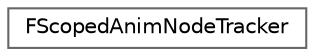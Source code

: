digraph "Graphical Class Hierarchy"
{
 // INTERACTIVE_SVG=YES
 // LATEX_PDF_SIZE
  bgcolor="transparent";
  edge [fontname=Helvetica,fontsize=10,labelfontname=Helvetica,labelfontsize=10];
  node [fontname=Helvetica,fontsize=10,shape=box,height=0.2,width=0.4];
  rankdir="LR";
  Node0 [id="Node000000",label="FScopedAnimNodeTracker",height=0.2,width=0.4,color="grey40", fillcolor="white", style="filled",URL="$da/db1/classFScopedAnimNodeTracker.html",tooltip="DEPRECATED - This system is now supplanted by UE::Anim::FMessageStack - Helper RAII object to cleanup..."];
}
